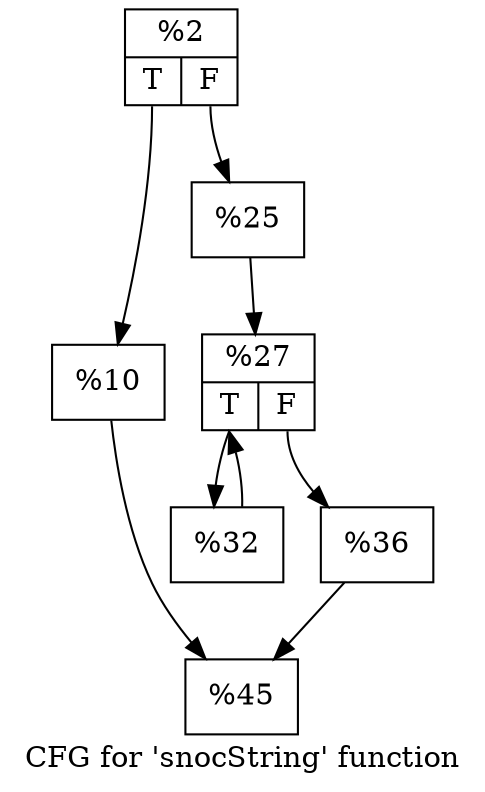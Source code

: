 digraph "CFG for 'snocString' function" {
	label="CFG for 'snocString' function";

	Node0x19d7e80 [shape=record,label="{%2|{<s0>T|<s1>F}}"];
	Node0x19d7e80:s0 -> Node0x19d7fc0;
	Node0x19d7e80:s1 -> Node0x19d8390;
	Node0x19d7fc0 [shape=record,label="{%10}"];
	Node0x19d7fc0 -> Node0x19d90c0;
	Node0x19d8390 [shape=record,label="{%25}"];
	Node0x19d8390 -> Node0x19d9250;
	Node0x19d9250 [shape=record,label="{%27|{<s0>T|<s1>F}}"];
	Node0x19d9250:s0 -> Node0x19d94d0;
	Node0x19d9250:s1 -> Node0x19d9520;
	Node0x19d94d0 [shape=record,label="{%32}"];
	Node0x19d94d0 -> Node0x19d9250;
	Node0x19d9520 [shape=record,label="{%36}"];
	Node0x19d9520 -> Node0x19d90c0;
	Node0x19d90c0 [shape=record,label="{%45}"];
}
